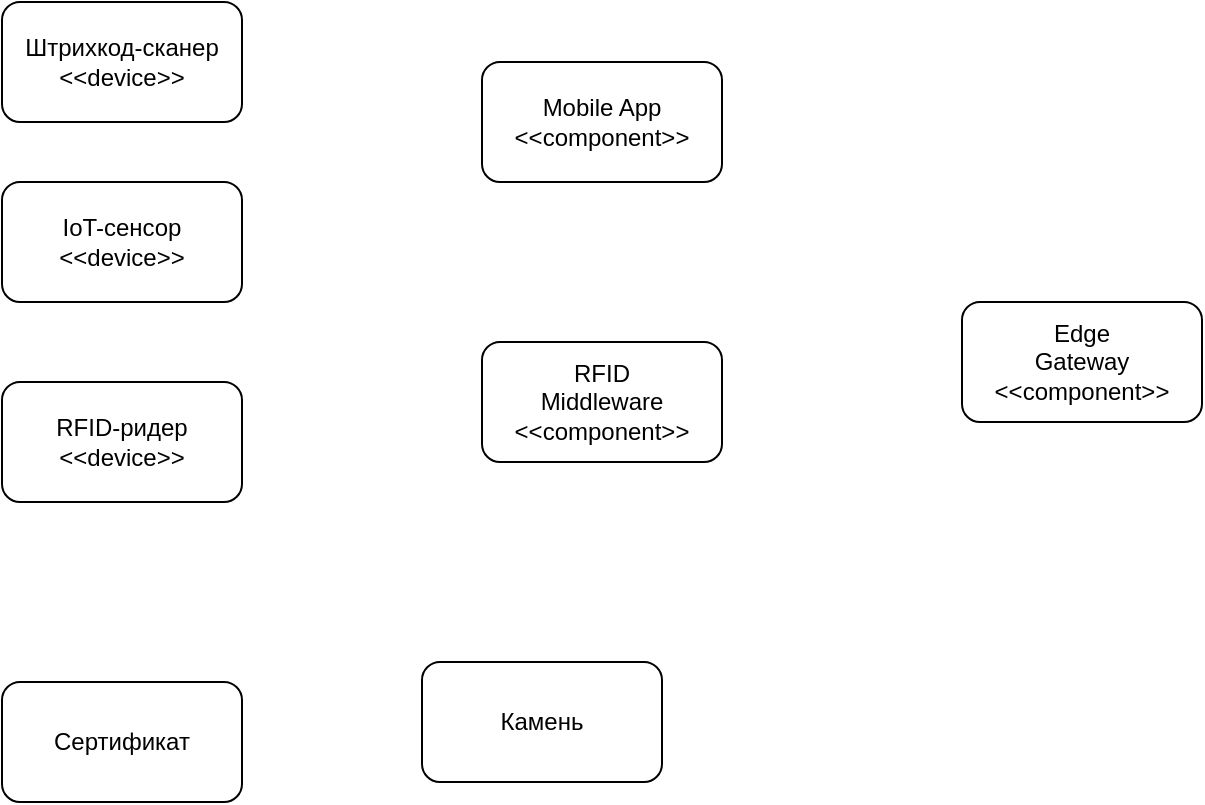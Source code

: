 <mxfile version="28.2.8">
  <diagram name="Страница — 1" id="0e2yT4qeQ546by1zYXs4">
    <mxGraphModel dx="1869" dy="602" grid="1" gridSize="10" guides="1" tooltips="1" connect="1" arrows="1" fold="1" page="1" pageScale="1" pageWidth="827" pageHeight="1169" math="0" shadow="0">
      <root>
        <mxCell id="0" />
        <mxCell id="1" parent="0" />
        <mxCell id="ezyDCEkJher1e5ASHjJT-10" value="Сертификат" style="rounded=1;whiteSpace=wrap;html=1;" vertex="1" parent="1">
          <mxGeometry x="-770" y="420" width="120" height="60" as="geometry" />
        </mxCell>
        <mxCell id="ezyDCEkJher1e5ASHjJT-11" value="Камень" style="rounded=1;whiteSpace=wrap;html=1;" vertex="1" parent="1">
          <mxGeometry x="-560" y="410" width="120" height="60" as="geometry" />
        </mxCell>
        <mxCell id="ezyDCEkJher1e5ASHjJT-12" value="Штрихкод-сканер&lt;div&gt;&amp;lt;&amp;lt;device&amp;gt;&amp;gt;&lt;/div&gt;" style="rounded=1;whiteSpace=wrap;html=1;" vertex="1" parent="1">
          <mxGeometry x="-770" y="80" width="120" height="60" as="geometry" />
        </mxCell>
        <mxCell id="ezyDCEkJher1e5ASHjJT-14" value="IoT-сенсор&lt;div&gt;&amp;lt;&amp;lt;device&amp;gt;&amp;gt;&lt;/div&gt;" style="rounded=1;whiteSpace=wrap;html=1;" vertex="1" parent="1">
          <mxGeometry x="-770" y="170" width="120" height="60" as="geometry" />
        </mxCell>
        <mxCell id="ezyDCEkJher1e5ASHjJT-15" value="RFID-ридер&lt;div&gt;&amp;lt;&amp;lt;device&amp;gt;&amp;gt;&lt;/div&gt;" style="rounded=1;whiteSpace=wrap;html=1;" vertex="1" parent="1">
          <mxGeometry x="-770" y="270" width="120" height="60" as="geometry" />
        </mxCell>
        <mxCell id="ezyDCEkJher1e5ASHjJT-16" value="Mobile App&lt;div&gt;&amp;lt;&amp;lt;component&amp;gt;&amp;gt;&lt;/div&gt;" style="rounded=1;whiteSpace=wrap;html=1;" vertex="1" parent="1">
          <mxGeometry x="-530" y="110" width="120" height="60" as="geometry" />
        </mxCell>
        <mxCell id="ezyDCEkJher1e5ASHjJT-17" value="RFID&lt;div&gt;Middleware&lt;/div&gt;&lt;div&gt;&amp;lt;&amp;lt;component&amp;gt;&amp;gt;&lt;/div&gt;" style="rounded=1;whiteSpace=wrap;html=1;" vertex="1" parent="1">
          <mxGeometry x="-530" y="250" width="120" height="60" as="geometry" />
        </mxCell>
        <mxCell id="ezyDCEkJher1e5ASHjJT-18" value="Edge&lt;div&gt;Gateway&lt;/div&gt;&lt;div&gt;&amp;lt;&amp;lt;component&amp;gt;&amp;gt;&lt;/div&gt;" style="rounded=1;whiteSpace=wrap;html=1;" vertex="1" parent="1">
          <mxGeometry x="-290" y="230" width="120" height="60" as="geometry" />
        </mxCell>
      </root>
    </mxGraphModel>
  </diagram>
</mxfile>

